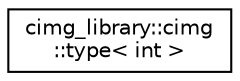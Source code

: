 digraph G
{
  edge [fontname="Helvetica",fontsize="10",labelfontname="Helvetica",labelfontsize="10"];
  node [fontname="Helvetica",fontsize="10",shape=record];
  rankdir="LR";
  Node1 [label="cimg_library::cimg\l::type\< int \>",height=0.2,width=0.4,color="black", fillcolor="white", style="filled",URL="$structcimg__library_1_1cimg_1_1type_3_01int_01_4.html"];
}

